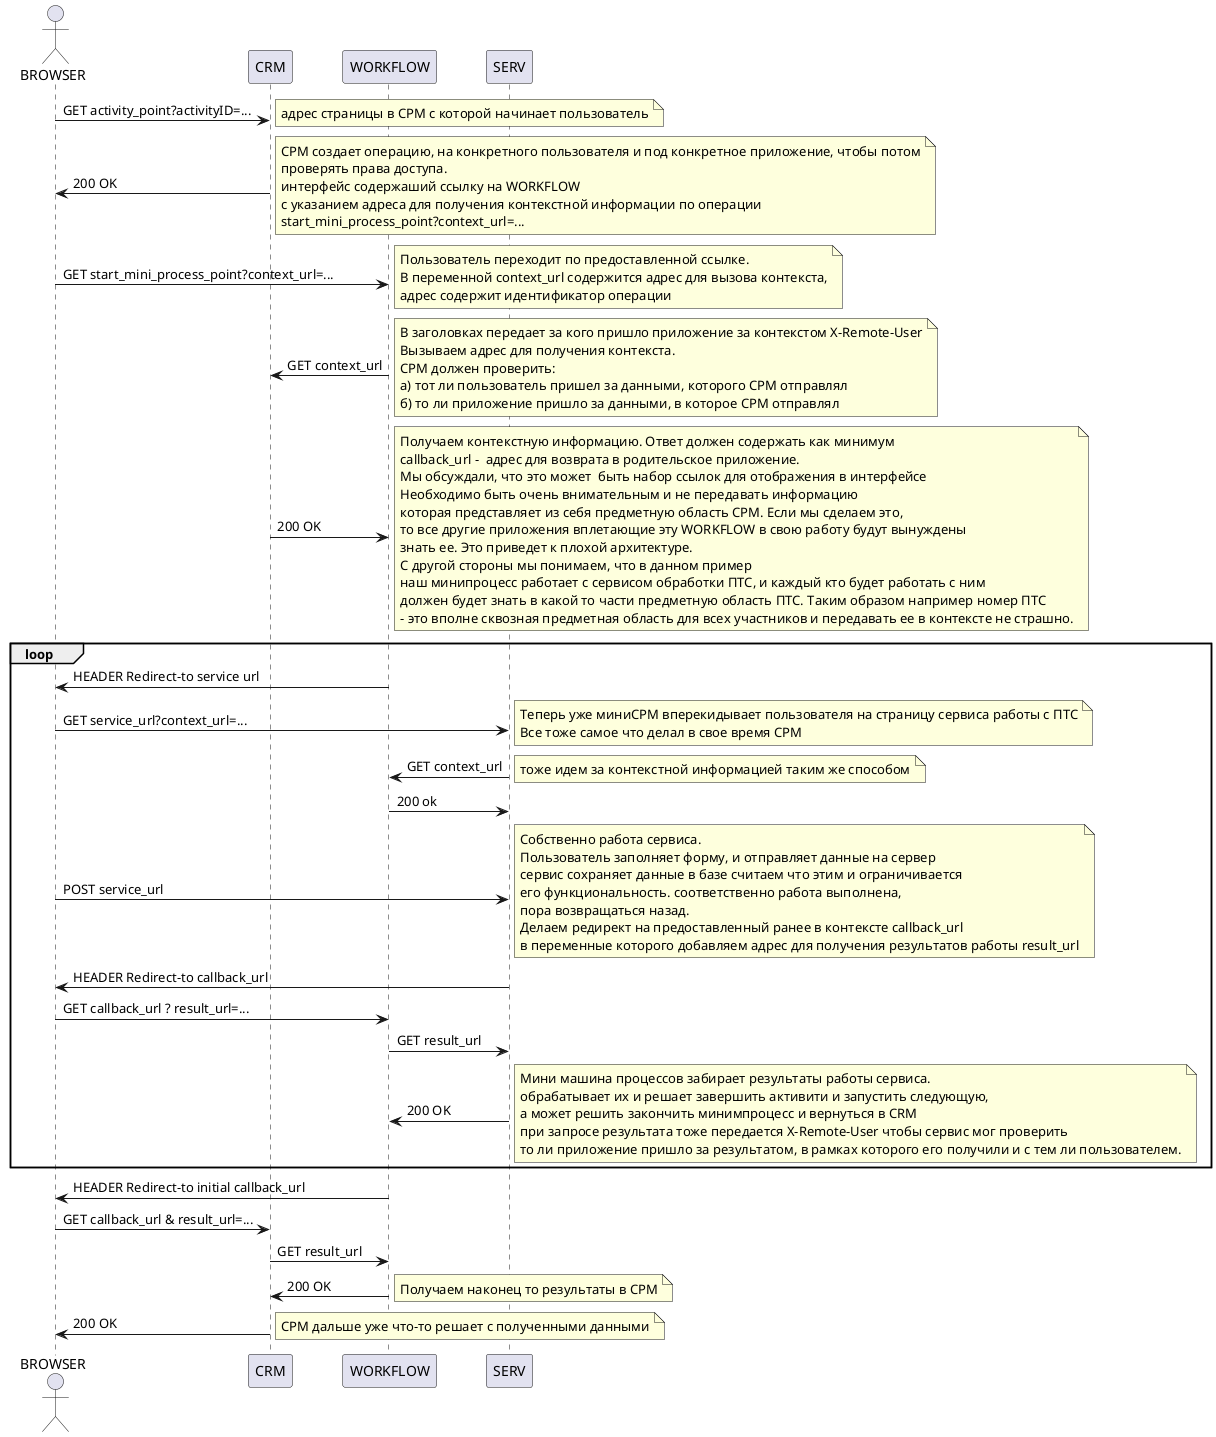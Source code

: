 @startuml
actor BROWSER
BROWSER->CRM : GET activity_point?activityID=...
note right
    адрес cтраницы в СРМ с которой начинает пользователь
end note
CRM->BROWSER : 200 OK
note right
    СРМ создает операцию, на конкретного пользователя и под конкретное приложение, чтобы потом
    проверять права доступа.
    интерфейс содержаший ссылку на WORKFLOW
    с указанием адреса для получения контекстной информации по операции
    start_mini_process_point?context_url=...
end note
BROWSER->WORKFLOW : GET start_mini_process_point?context_url=...
note right
    Пользователь переходит по предоставленной ссылке.
    В переменной context_url содержится адрес для вызова контекста,
    адрес содержит идентификатор операции
end note
WORKFLOW->CRM : GET context_url
note right
    В заголовках передает за кого пришло приложение за контекстом X-Remote-User
    Вызываем адрес для получения контекста.
    СРМ должен проверить:
    а) тот ли пользователь пришел за данными, которого СРМ отправлял
    б) то ли приложение пришло за данными, в которое СРМ отправлял
end note
CRM->WORKFLOW : 200 OK
note right
    Получаем контекстную информацию. Ответ должен содержать как минимум
    callback_url -  адрес для возврата в родительское приложение.
    Мы обсуждали, что это может  быть набор ссылок для отображения в интерфейсе
    Необходимо быть очень внимательным и не передавать информацию
    которая представляет из себя предметную область СРМ. Если мы сделаем это,
    то все другие приложения вплетающие эту WORKFLOW в свою работу будут вынуждены
    знать ее. Это приведет к плохой архитектуре.
    С другой стороны мы понимаем, что в данном пример
    наш минипроцесс работает с сервисом обработки ПТС, и каждый кто будет работать с ним
    должен будет знать в какой то части предметную область ПТС. Таким образом например номер ПТС
    - это вполне сквозная предметная область для всех участников и передавать ее в контексте не страшно.
end note
loop
WORKFLOW->BROWSER : HEADER Redirect-to service url
BROWSER->SERV : GET service_url?context_url=...
note right
    Теперь уже миниСРМ вперекидывает пользователя на страницу сервиса работы с ПТС
    Все тоже самое что делал в свое время СРМ
end note
SERV->WORKFLOW : GET context_url
note right
    тоже идем за контекстной информацией таким же способом
end note
WORKFLOW->SERV : 200 ok
BROWSER->SERV : POST service_url
note right
    Собственно работа сервиса.
    Пользователь заполняет форму, и отправляет данные на сервер
    сервис сохраняет данные в базе считаем что этим и ограничивается
    его функциональность. соответственно работа выполнена,
    пора возвращаться назад.
    Делаем редирект на предоставленный ранее в контексте callback_url
    в переменные которого добавляем адрес для получения результатов работы result_url
end note
SERV->BROWSER : HEADER Redirect-to callback_url
BROWSER->WORKFLOW : GET callback_url ? result_url=...
WORKFLOW->SERV : GET result_url
SERV->WORKFLOW : 200 OK
note right
    Мини машина процессов забирает результаты работы сервиса.
    обрабатывает их и решает завершить активити и запустить следующую,
    а может решить закончить минимпроцесс и вернуться в CRM
    при запросе результата тоже передается X-Remote-User чтобы сервис мог проверить
    то ли приложение пришло за результатом, в рамках которого его получили и с тем ли пользователем.
end note
end
WORKFLOW->BROWSER : HEADER Redirect-to initial callback_url
BROWSER->CRM : GET callback_url & result_url=...
CRM->WORKFLOW : GET result_url
WORKFLOW->CRM : 200 OK
note right
    Получаем наконец то результаты в СРМ
end note
CRM->BROWSER : 200 OK
note right
    СРМ дальше уже что-то решает с полученными данными
end note
@enduml

